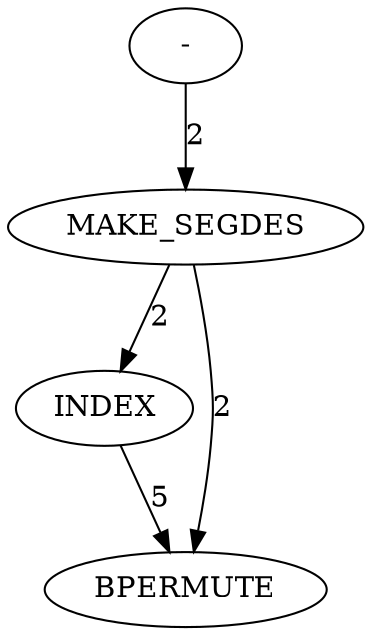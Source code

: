 digraph {
	ep_B_INST_9897 [label=MAKE_SEGDES cost=86]
	ep_B_INST_9896 [label="-" cost=2022]
	ep_B_INST_9902 [label=INDEX cost=301]
	ep_B_INST_9910 [label=BPERMUTE cost=946]
	ep_B_INST_9897 -> ep_B_INST_9902 [label=2 cost=2]
	ep_B_INST_9897 -> ep_B_INST_9910 [label=2 cost=2]
	ep_B_INST_9896 -> ep_B_INST_9897 [label=2 cost=2]
	ep_B_INST_9902 -> ep_B_INST_9910 [label=5 cost=5]
}
